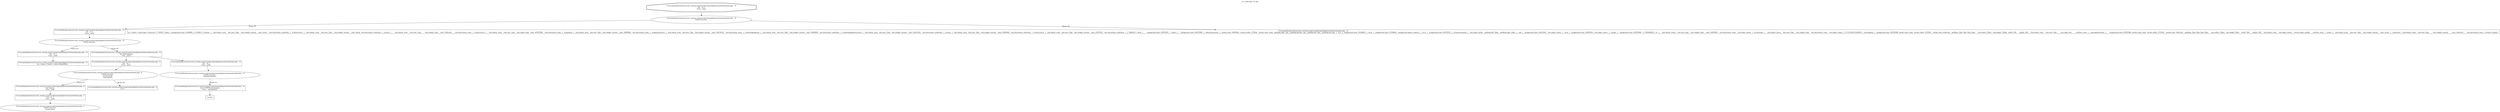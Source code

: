 digraph cfg {
  label="xss_index.php_53_dep";
  labelloc=t;
  n1 [shape=doubleoctagon, label="/Users/peddy/git/unitn/security_testing_project/code/original/php/schoolmate/header.php : 15\nVar: _t0_3\nFunc: _main\n"];
  n2 [shape=ellipse, label="/Users/peddy/git/unitn/security_testing_project/code/original/php/schoolmate/header.php : 15\nbuiltin function:\n.\n"];
  n3 [shape=box, label="/Users/peddy/git/unitn/security_testing_project/code/original/php/schoolmate/header.php : 15\nVar: _t0_3\nFunc: _main\n"];
  n4 [shape=ellipse, label="/Users/peddy/git/unitn/security_testing_project/code/original/php/schoolmate/header.php : 15\nbuiltin function:\n.\n"];
  n5 [shape=box, label="/Users/peddy/git/unitn/security_testing_project/code/original/php/schoolmate/header.php : 15\nVar: _t0_3\nFunc: _main\n"];
  n6 [shape=box, label="/Users/peddy/git/unitn/security_testing_project/code/original/php/schoolmate/header.php : 15\nLit: <html> <head> <title>SchoolMate - \n"];
  n7 [shape=box, label="/Users/peddy/git/unitn/security_testing_project/code/original/php/schoolmate/header.php : 15\nVar: $schoolname\nFunc: _main\n"];
  n8 [shape=box, label="/Users/peddy/git/unitn/security_testing_project/code/original/php/schoolmate/header.php : 6\nVar: _t0_3\nFunc: _main\n"];
  n9 [shape=ellipse, label="/Users/peddy/git/unitn/security_testing_project/code/original/php/schoolmate/header.php : 6\nbuiltin function:\nmysql_result\n(unmodeled)\n"];
  n10 [shape=box, label="/Users/peddy/git/unitn/security_testing_project/code/original/php/schoolmate/header.php : 6\nVar: $query\nFunc: _main\n"];
  n11 [shape=box, label="/Users/peddy/git/unitn/security_testing_project/code/original/php/schoolmate/header.php : 3\nVar: _t1_3\nFunc: _main\n"];
  n12 [shape=ellipse, label="/Users/peddy/git/unitn/security_testing_project/code/original/php/schoolmate/header.php : 3\nbuiltin function:\nmysql_query\n"];
  n13 [shape=box, label="/Users/peddy/git/unitn/security_testing_project/code/original/php/schoolmate/header.php : 6\nLit: 0\n"];
  n14 [shape=box, label="/Users/peddy/git/unitn/security_testing_project/code/original/php/schoolmate/header.php : 12\nVar: _t0_3\nFunc: _main\n"];
  n15 [shape=ellipse, label="/Users/peddy/git/unitn/security_testing_project/code/original/php/schoolmate/header.php : 12\nbuiltin function:\nhtmlspecialchars\n"];
  n16 [shape=box, label="/Users/peddy/git/unitn/security_testing_project/code/original/php/schoolmate/header.php : 12\nVar: $_POST[schoolname]\nFunc: _superglobals\n"];
  n17 [shape=box, label="<uninit>"];
  n18 [shape=box, label="/Users/peddy/git/unitn/security_testing_project/code/original/php/schoolmate/header.php : 15\nLit: </title> <style type=\\\"text/css\\\"> /* BODY */ body {  background-color: #336699; } /* LINKS */  A.footer  {    font-family: arial;    font-size: 10pt;    font-weight: normal;    color: silver;    text-decoration: underline;  }  A.footer:hover  {    font-family: arial;    font-size: 10pt;    font-weight: normal;    color: black;	text-decoration: underline;  }  A.menu  {	font-family: arial;	font-size: 12pt;	font-weight: bold;	color: #e6ca3d;	text-decoration: none;  }  A.menu:hover  {	font-family: arial;    font-size: 12pt;    font-wight: bold;	color: #FFFFBB;    text-decoration: none;  }  A.pagenum  {   font-family: arial;   font-size: 10pt;   font-weight: normal;   color: #808080;   text-decoration: none;  }  A.pagenum:hover  {   font-family: arial;   font-size: 10pt;   font-weight: normal;   color: #ACACAC;   text-decoration: none;  }  A.selectedpagenum  {   font-family: arial;   font-size: 10pt;   font-weight: normal;   color: #000000;   text-decoration: underline;  }  A.selectedpagenum:hover  {   font-family: arial;   font-size: 10pt;   font-weight: normal;   color: #ACACAC;   text-decoration: underline;  }  A.items  {   font-family: arial;   font-size: 10pt;   font-weight: normal;   color: #000000;   text-decoration: underline;  }  A.items:hover  {   font-family: arial;   font-size: 10pt;   font-weight: normal;   color: #5F5F5F;   text-decoration: underline;  }  /* TABLES */  table  {	background-color: #FFFFFF;  }  table.y  {	background-color: #FFFFBB;  }  table.dynamiclist  {   border-color: #585858;   border-width: .075EM;   border-style: solid;   padding-right: 1px;   padding-bottom: 1px;   padding-left: 0px;   padding-top: 0px;  }  td.b  {   background-color: #336699;  }  td.bv  {   background-color: #336699;   background-repeat: repeat-y;  }  td.w  {   background-color: #FFFFFF;  }  td.announcement  {   text-align: justify;   padding-left: 20px;   padding-right: 20px;  }  .odd  {   background-color: #ACACAC;   text-align: center;  }  .even  {   background-color: #E0E0E0;   text-align: center;  }  .header  {   background-color: #FFFFBB;  } /* HEADERS */  h1  {   	font-family: times;    font-size: 22pt;    font-weight: bold;    color: #000000;    text-decoration: none;    text-align: center;  }  h2.message  {	font-family: times;    font-size: 16pt;    font-weight: bold;    text-decoration: none;    text-align: center;  } /* CUSTOM CLASSES */  .messagebox  {	background-color: #FFFFBB;	border-style: solid;	border-width: .075EM;	border-color: #e6ca3d;	padding: 10px 10px 10px 10px;	min-width: 150px;	min-height: 150px;	width: 300;	height: 200;	font-family: arial;	font-size: 10pt;	text-align: left;	overflow: none;  }  .messageboxcenter  {	background-color: #FFFFBB;	border-style: solid;	border-width: .075EM;	border-color: #e6ca3d;	padding: 10px 10px 10px 10px;	min-width: 150px;	min-height: 50px;	width: 300;	height: 200;	font-family: arial;	text-align: center;	vertical-align: middle;	overflow: auto;  }  .footer  {    font-family: arial;    font-size: 10pt;    font-weight: normal;    color: silver;  }  .yellowtext  {	font-family: times;	font-size: 25pt;	font-weight: normal;	color: #e6ca3d;	text-decoration: none;  }</style></head> \n"];
  n1 -> n2;
  n3 -> n4;
  n5 -> n6;
  n4 -> n5[label="Param #1"];
  n4 -> n7[label="Param #2"];
  n8 -> n9;
  n11 -> n12;
  n10 -> n11;
  n9 -> n10[label="Param #1"];
  n9 -> n13[label="Param #2"];
  n7 -> n8;
  n7 -> n14;
  n14 -> n15;
  n16 -> n17;
  n15 -> n16[label="Param #1"];
  n2 -> n3[label="Param #1"];
  n2 -> n18[label="Param #2"];
}
